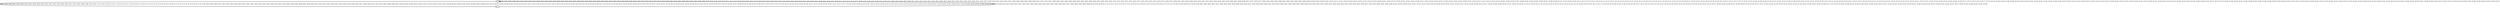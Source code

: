 digraph G {
        node [style=rounded, penwidth=3, fontsize=20, shape=oval];
        "0" -> "1" [label="@601, @605, @609, @612, @619, @623, @626, @631, @636, @639, @644, @647, @652, @655, @660, @665, @668, @673, @676, @682, @686, @689, @693, @697, @701, @705, @708, @714, @717, @720, @724, @727, @730, @734, @737, @740, @747, @750, @754, @758, @762, @765, @769, @773, @778, @781, @785, @788, @792, @795, @798, @801, @805, @809, @812, @816, @819, @824, @829, @832, @837, @842, @845, @850, @855, @858, @861, @864, @870, @875, @878, @883, @886, @894, @898, @901, @905, @908, @913, @918, @921, @926, @929, @932, @935, @939, @943, @946, @953, @957, @960, @965, @970, @973, @978, @981, @986, @989, @997, @1001, @1004, @1008, @1011, @1016, @1021, @1024, @1029, @1032, @1035, @1038, @1042, @1046, @1049, @1056, @1060, @1063, @1068, @1073, @1076, @1081, @1084, @1089, @1092, @1100, @1104, @1107, @1111, @1114, @1119, @1124, @1127, @1132, @1135, @1138, @1141, @1145, @1149, @1152, @1159, @1163, @1166, @1171, @1176, @1179, @1184, @1187, @1192, @1195, @1203, @1207, @1210, @1214, @1217, @1222, @1227, @1230, @1235, @1238, @1241, @1244, @1248, @1252, @1255, @1262, @1266, @1269, @1274, @1279, @1282, @1287, @1290, @1295, @1298, @1303, @1308, @1311, @1316, @1319, @1325, @1329, @1332, @1336, @1340, @1344, @1348, @1351, @1357, @1360, @1363, @1367, @1370, @1373, @1377, @1380, @1383, @1390, @1393, @1397, @1401, @1405, @1408, @1412, @1416, @1419, @1424, @1429, @1434, @1437, @1440, @1444, @1448, @1451, @1454, @1458, @1461, @1464, @1471, @1476, @1481, @1484, @1487, @1490, @1494, @1498", color=black,arrowsize=1,style=bold,penwidth=3,fontsize=20];
"1" -> "0" [label="@602, @606, @610, @613, @620, @624, @627, @632, @637, @640, @645, @648, @653, @656, @661, @666, @669, @674, @677, @683, @687, @690, @694, @698, @702, @706, @709, @715, @718, @721, @725, @728, @731, @735, @738, @741, @748, @751, @755, @759, @763, @766, @770, @774, @779, @782, @786, @789, @793, @796, @799, @802, @806, @810, @813, @817, @820, @825, @830, @833, @838, @843, @846, @851, @856, @859, @862, @865, @871, @876, @879, @884, @887, @895, @899, @902, @906, @909, @914, @919, @922, @927, @930, @933, @936, @940, @944, @947, @954, @958, @961, @966, @971, @974, @979, @982, @987, @990, @998, @1002, @1005, @1009, @1012, @1017, @1022, @1025, @1030, @1033, @1036, @1039, @1043, @1047, @1050, @1057, @1061, @1064, @1069, @1074, @1077, @1082, @1085, @1090, @1093, @1101, @1105, @1108, @1112, @1115, @1120, @1125, @1128, @1133, @1136, @1139, @1142, @1146, @1150, @1153, @1160, @1164, @1167, @1172, @1177, @1180, @1185, @1188, @1193, @1196, @1204, @1208, @1211, @1215, @1218, @1223, @1228, @1231, @1236, @1239, @1242, @1245, @1249, @1253, @1256, @1263, @1267, @1270, @1275, @1280, @1283, @1288, @1291, @1296, @1299, @1304, @1309, @1312, @1317, @1320, @1326, @1330, @1333, @1337, @1341, @1345, @1349, @1352, @1358, @1361, @1364, @1368, @1371, @1374, @1378, @1381, @1384, @1391, @1394, @1398, @1402, @1406, @1409, @1413, @1417, @1420, @1425, @1430, @1435, @1438, @1441, @1445, @1449, @1452, @1455, @1459, @1462, @1465, @1472, @1477, @1482, @1485, @1488, @1491, @1495, @1499", color=black,arrowsize=1,style=bold,penwidth=3,fontsize=20];
"0" -> "0" [label="@603, @604, @607, @608, @611, @614, @615, @616, @617, @618, @621, @622, @625, @628, @629, @630, @633, @634, @635, @638, @641, @642, @643, @646, @649, @650, @651, @654, @657, @658, @659, @662, @663, @664, @667, @670, @671, @672, @675, @678, @679, @680, @681, @684, @685, @688, @691, @692, @695, @696, @699, @700, @703, @704, @707, @710, @711, @712, @713, @716, @719, @722, @723, @726, @729, @732, @733, @736, @739, @742, @743, @744, @745, @746, @749, @752, @753, @756, @757, @760, @761, @764, @767, @768, @771, @772, @775, @776, @777, @780, @783, @784, @787, @790, @791, @794, @797, @800, @803, @804, @807, @808, @811, @814, @815, @818, @821, @822, @823, @826, @827, @828, @831, @834, @835, @836, @839, @840, @841, @844, @847, @848, @849, @852, @853, @854, @857, @860, @863, @866, @867, @868, @869, @872, @873, @874, @877, @880, @881, @882, @885, @888, @889, @890, @891, @892, @893, @896, @897, @900, @903, @904, @907, @910, @911, @912, @915, @916, @917, @920, @923, @924, @925, @928, @931, @934, @937, @938, @941, @942, @945, @948, @949, @950, @951, @952, @955, @956, @959, @962, @963, @964, @967, @968, @969, @972, @975, @976, @977, @980, @983, @984, @985, @988, @991, @992, @993, @994, @995, @996, @999, @1000, @1003, @1006, @1007, @1010, @1013, @1014, @1015, @1018, @1019, @1020, @1023, @1026, @1027, @1028, @1031, @1034, @1037, @1040, @1041, @1044, @1045, @1048, @1051, @1052, @1053, @1054, @1055, @1058, @1059, @1062, @1065, @1066, @1067, @1070, @1071, @1072, @1075, @1078, @1079, @1080, @1083, @1086, @1087, @1088, @1091, @1094, @1095, @1096, @1097, @1098, @1099, @1102, @1103, @1106, @1109, @1110, @1113, @1116, @1117, @1118, @1121, @1122, @1123, @1126, @1129, @1130, @1131, @1134, @1137, @1140, @1143, @1144, @1147, @1148, @1151, @1154, @1155, @1156, @1157, @1158, @1161, @1162, @1165, @1168, @1169, @1170, @1173, @1174, @1175, @1178, @1181, @1182, @1183, @1186, @1189, @1190, @1191, @1194, @1197, @1198, @1199, @1200, @1201, @1202, @1205, @1206, @1209, @1212, @1213, @1216, @1219, @1220, @1221, @1224, @1225, @1226, @1229, @1232, @1233, @1234, @1237, @1240, @1243, @1246, @1247, @1250, @1251, @1254, @1257, @1258, @1259, @1260, @1261, @1264, @1265, @1268, @1271, @1272, @1273, @1276, @1277, @1278, @1281, @1284, @1285, @1286, @1289, @1292, @1293, @1294, @1297, @1300, @1301, @1302, @1305, @1306, @1307, @1310, @1313, @1314, @1315, @1318, @1321, @1322, @1323, @1324, @1327, @1328, @1331, @1334, @1335, @1338, @1339, @1342, @1343, @1346, @1347, @1350, @1353, @1354, @1355, @1356, @1359, @1362, @1365, @1366, @1369, @1372, @1375, @1376, @1379, @1382, @1385, @1386, @1387, @1388, @1389, @1392, @1395, @1396, @1399, @1400, @1403, @1404, @1407, @1410, @1411, @1414, @1415, @1418, @1421, @1422, @1423, @1426, @1427, @1428, @1431, @1432, @1433, @1436, @1439, @1442, @1443, @1446, @1447, @1450, @1453, @1456, @1457, @1460, @1463, @1466, @1467, @1468, @1469, @1470, @1473, @1474, @1475, @1478, @1479, @1480, @1483, @1486, @1489, @1492, @1493, @1496, @1497", color=black,arrowsize=1,style=bold,penwidth=3,fontsize=20];
}
